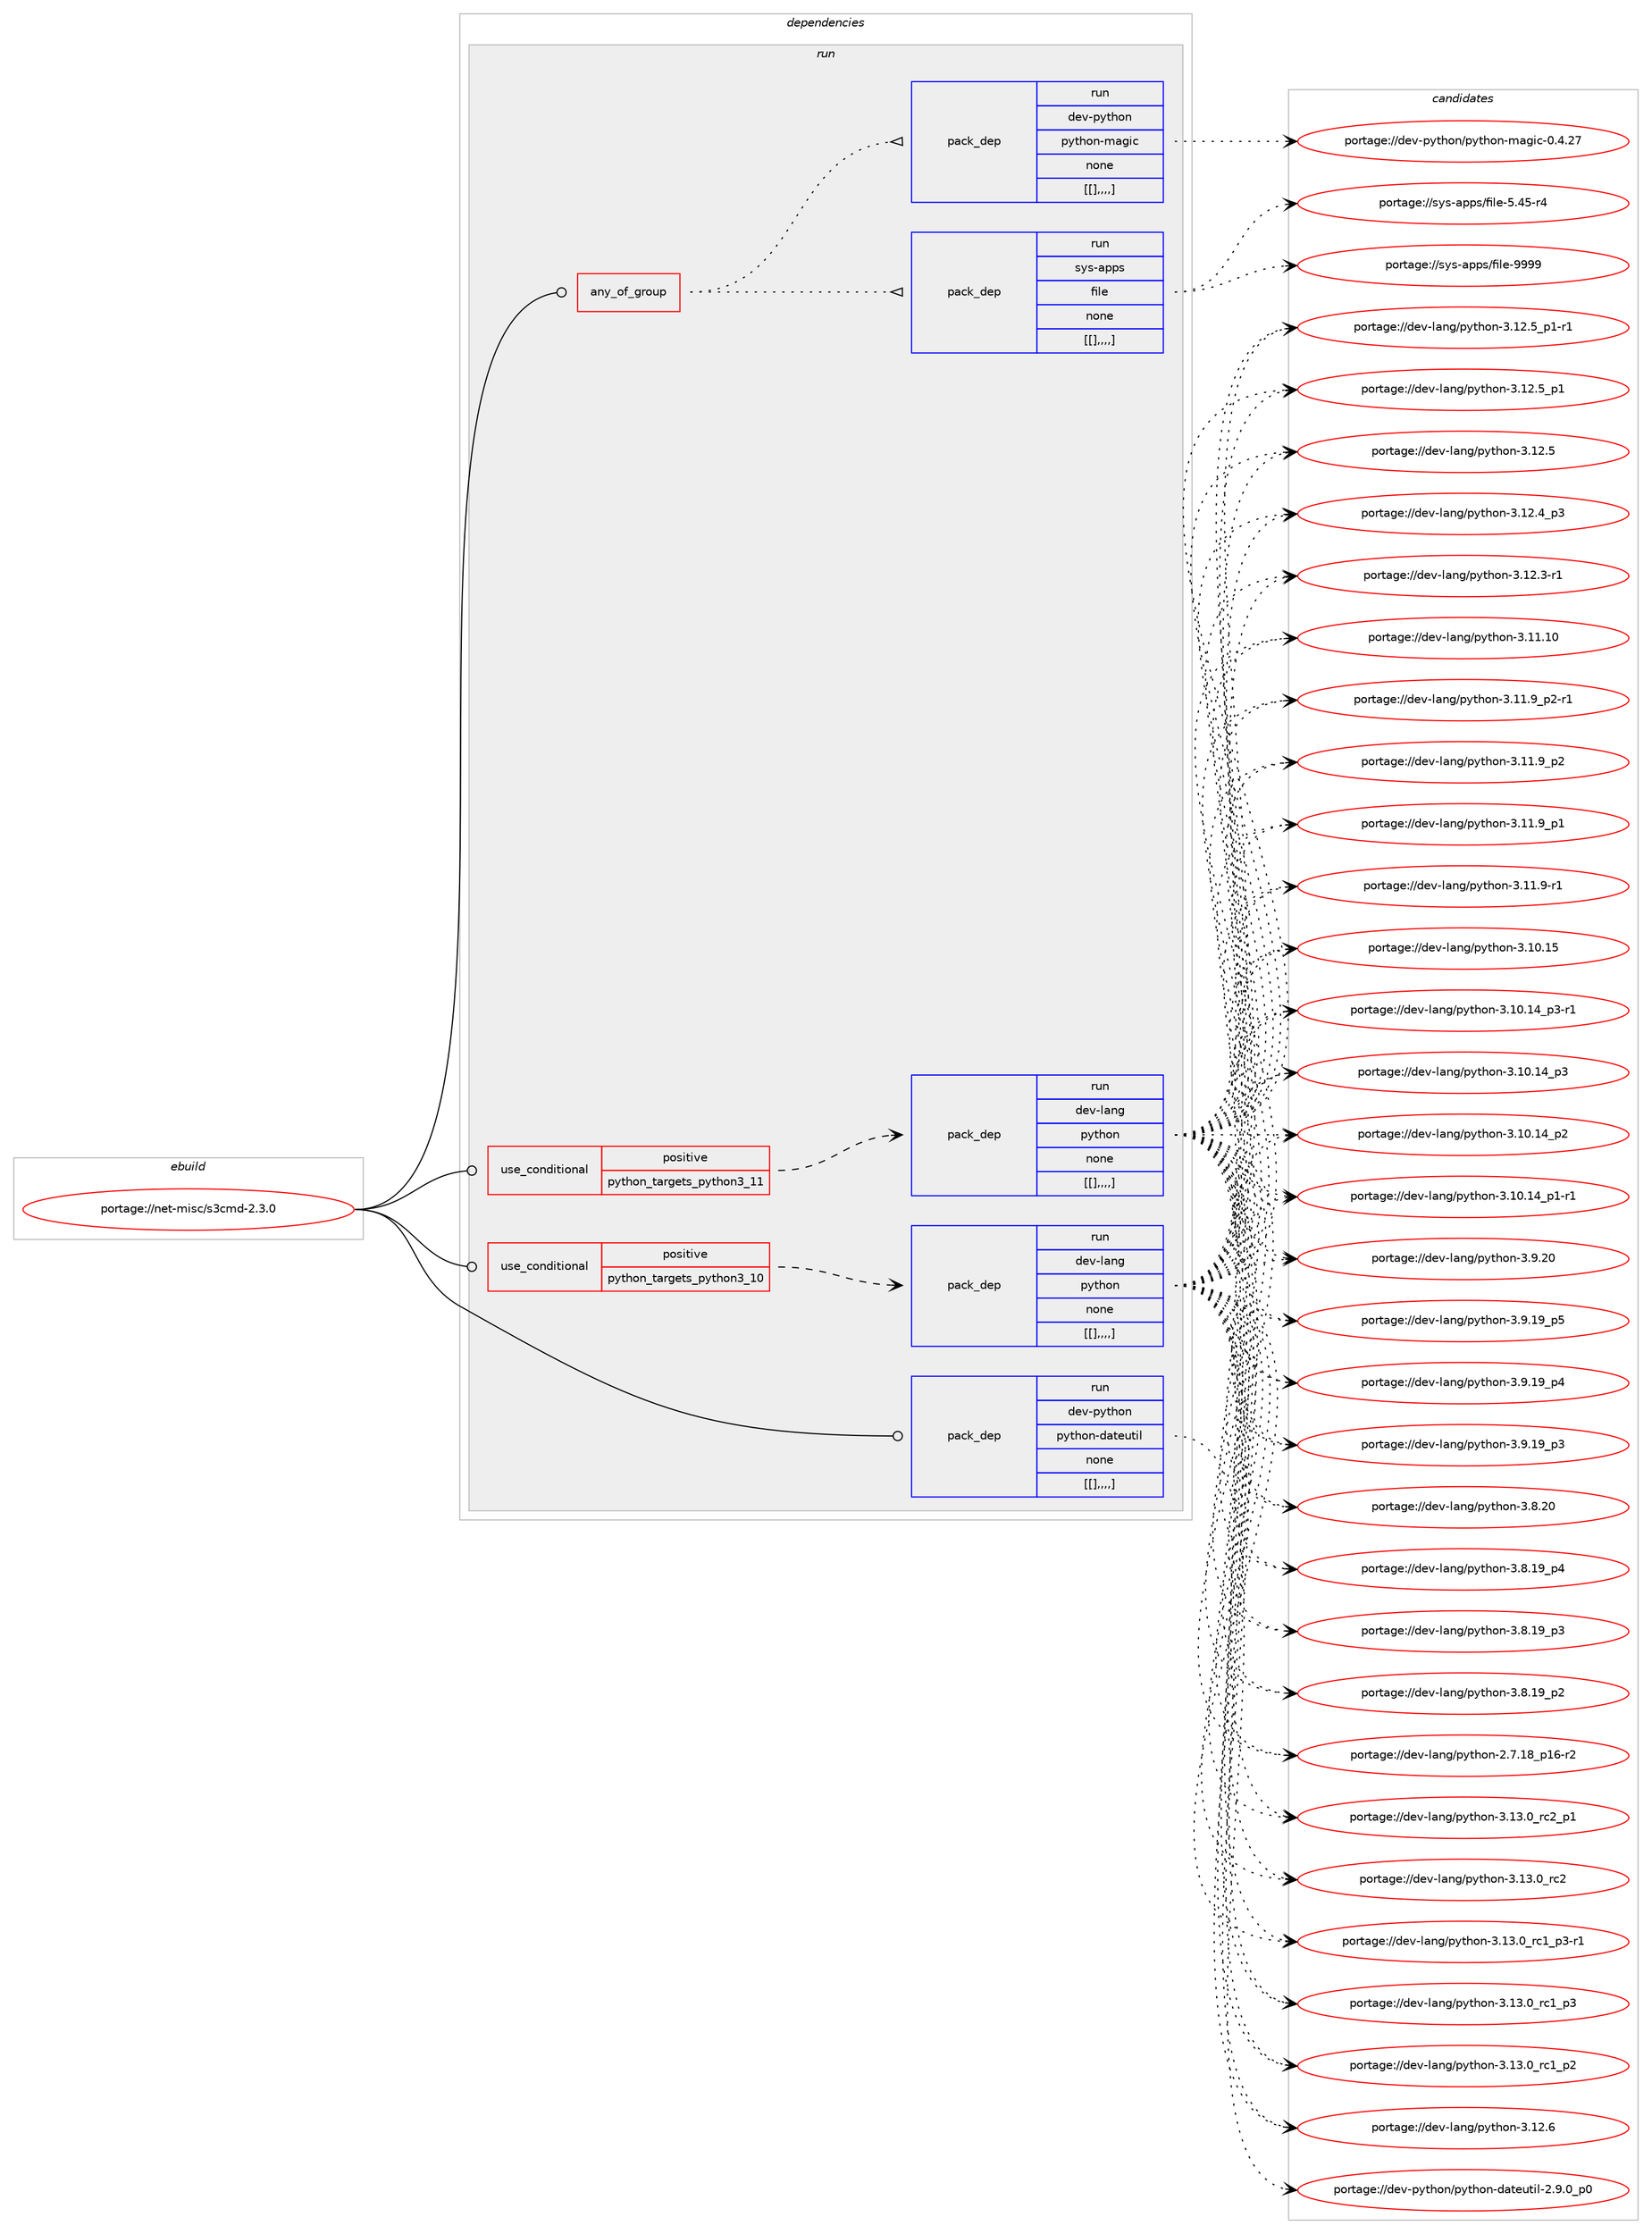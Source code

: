 digraph prolog {

# *************
# Graph options
# *************

newrank=true;
concentrate=true;
compound=true;
graph [rankdir=LR,fontname=Helvetica,fontsize=10,ranksep=1.5];#, ranksep=2.5, nodesep=0.2];
edge  [arrowhead=vee];
node  [fontname=Helvetica,fontsize=10];

# **********
# The ebuild
# **********

subgraph cluster_leftcol {
color=gray;
label=<<i>ebuild</i>>;
id [label="portage://net-misc/s3cmd-2.3.0", color=red, width=4, href="../net-misc/s3cmd-2.3.0.svg"];
}

# ****************
# The dependencies
# ****************

subgraph cluster_midcol {
color=gray;
label=<<i>dependencies</i>>;
subgraph cluster_compile {
fillcolor="#eeeeee";
style=filled;
label=<<i>compile</i>>;
}
subgraph cluster_compileandrun {
fillcolor="#eeeeee";
style=filled;
label=<<i>compile and run</i>>;
}
subgraph cluster_run {
fillcolor="#eeeeee";
style=filled;
label=<<i>run</i>>;
subgraph any22 {
dependency11296 [label=<<TABLE BORDER="0" CELLBORDER="1" CELLSPACING="0" CELLPADDING="4"><TR><TD CELLPADDING="10">any_of_group</TD></TR></TABLE>>, shape=none, color=red];subgraph pack6905 {
dependency11297 [label=<<TABLE BORDER="0" CELLBORDER="1" CELLSPACING="0" CELLPADDING="4" WIDTH="220"><TR><TD ROWSPAN="6" CELLPADDING="30">pack_dep</TD></TR><TR><TD WIDTH="110">run</TD></TR><TR><TD>dev-python</TD></TR><TR><TD>python-magic</TD></TR><TR><TD>none</TD></TR><TR><TD>[[],,,,]</TD></TR></TABLE>>, shape=none, color=blue];
}
dependency11296:e -> dependency11297:w [weight=20,style="dotted",arrowhead="oinv"];
subgraph pack6906 {
dependency11298 [label=<<TABLE BORDER="0" CELLBORDER="1" CELLSPACING="0" CELLPADDING="4" WIDTH="220"><TR><TD ROWSPAN="6" CELLPADDING="30">pack_dep</TD></TR><TR><TD WIDTH="110">run</TD></TR><TR><TD>sys-apps</TD></TR><TR><TD>file</TD></TR><TR><TD>none</TD></TR><TR><TD>[[],,,,]</TD></TR></TABLE>>, shape=none, color=blue];
}
dependency11296:e -> dependency11298:w [weight=20,style="dotted",arrowhead="oinv"];
}
id:e -> dependency11296:w [weight=20,style="solid",arrowhead="odot"];
subgraph cond4365 {
dependency11299 [label=<<TABLE BORDER="0" CELLBORDER="1" CELLSPACING="0" CELLPADDING="4"><TR><TD ROWSPAN="3" CELLPADDING="10">use_conditional</TD></TR><TR><TD>positive</TD></TR><TR><TD>python_targets_python3_10</TD></TR></TABLE>>, shape=none, color=red];
subgraph pack6907 {
dependency11300 [label=<<TABLE BORDER="0" CELLBORDER="1" CELLSPACING="0" CELLPADDING="4" WIDTH="220"><TR><TD ROWSPAN="6" CELLPADDING="30">pack_dep</TD></TR><TR><TD WIDTH="110">run</TD></TR><TR><TD>dev-lang</TD></TR><TR><TD>python</TD></TR><TR><TD>none</TD></TR><TR><TD>[[],,,,]</TD></TR></TABLE>>, shape=none, color=blue];
}
dependency11299:e -> dependency11300:w [weight=20,style="dashed",arrowhead="vee"];
}
id:e -> dependency11299:w [weight=20,style="solid",arrowhead="odot"];
subgraph cond4366 {
dependency11301 [label=<<TABLE BORDER="0" CELLBORDER="1" CELLSPACING="0" CELLPADDING="4"><TR><TD ROWSPAN="3" CELLPADDING="10">use_conditional</TD></TR><TR><TD>positive</TD></TR><TR><TD>python_targets_python3_11</TD></TR></TABLE>>, shape=none, color=red];
subgraph pack6908 {
dependency11302 [label=<<TABLE BORDER="0" CELLBORDER="1" CELLSPACING="0" CELLPADDING="4" WIDTH="220"><TR><TD ROWSPAN="6" CELLPADDING="30">pack_dep</TD></TR><TR><TD WIDTH="110">run</TD></TR><TR><TD>dev-lang</TD></TR><TR><TD>python</TD></TR><TR><TD>none</TD></TR><TR><TD>[[],,,,]</TD></TR></TABLE>>, shape=none, color=blue];
}
dependency11301:e -> dependency11302:w [weight=20,style="dashed",arrowhead="vee"];
}
id:e -> dependency11301:w [weight=20,style="solid",arrowhead="odot"];
subgraph pack6909 {
dependency11303 [label=<<TABLE BORDER="0" CELLBORDER="1" CELLSPACING="0" CELLPADDING="4" WIDTH="220"><TR><TD ROWSPAN="6" CELLPADDING="30">pack_dep</TD></TR><TR><TD WIDTH="110">run</TD></TR><TR><TD>dev-python</TD></TR><TR><TD>python-dateutil</TD></TR><TR><TD>none</TD></TR><TR><TD>[[],,,,]</TD></TR></TABLE>>, shape=none, color=blue];
}
id:e -> dependency11303:w [weight=20,style="solid",arrowhead="odot"];
}
}

# **************
# The candidates
# **************

subgraph cluster_choices {
rank=same;
color=gray;
label=<<i>candidates</i>>;

subgraph choice6905 {
color=black;
nodesep=1;
choice100101118451121211161041111104711212111610411111045109971031059945484652465055 [label="portage://dev-python/python-magic-0.4.27", color=red, width=4,href="../dev-python/python-magic-0.4.27.svg"];
dependency11297:e -> choice100101118451121211161041111104711212111610411111045109971031059945484652465055:w [style=dotted,weight="100"];
}
subgraph choice6906 {
color=black;
nodesep=1;
choice1151211154597112112115471021051081014557575757 [label="portage://sys-apps/file-9999", color=red, width=4,href="../sys-apps/file-9999.svg"];
choice11512111545971121121154710210510810145534652534511452 [label="portage://sys-apps/file-5.45-r4", color=red, width=4,href="../sys-apps/file-5.45-r4.svg"];
dependency11298:e -> choice1151211154597112112115471021051081014557575757:w [style=dotted,weight="100"];
dependency11298:e -> choice11512111545971121121154710210510810145534652534511452:w [style=dotted,weight="100"];
}
subgraph choice6907 {
color=black;
nodesep=1;
choice100101118451089711010347112121116104111110455146495146489511499509511249 [label="portage://dev-lang/python-3.13.0_rc2_p1", color=red, width=4,href="../dev-lang/python-3.13.0_rc2_p1.svg"];
choice10010111845108971101034711212111610411111045514649514648951149950 [label="portage://dev-lang/python-3.13.0_rc2", color=red, width=4,href="../dev-lang/python-3.13.0_rc2.svg"];
choice1001011184510897110103471121211161041111104551464951464895114994995112514511449 [label="portage://dev-lang/python-3.13.0_rc1_p3-r1", color=red, width=4,href="../dev-lang/python-3.13.0_rc1_p3-r1.svg"];
choice100101118451089711010347112121116104111110455146495146489511499499511251 [label="portage://dev-lang/python-3.13.0_rc1_p3", color=red, width=4,href="../dev-lang/python-3.13.0_rc1_p3.svg"];
choice100101118451089711010347112121116104111110455146495146489511499499511250 [label="portage://dev-lang/python-3.13.0_rc1_p2", color=red, width=4,href="../dev-lang/python-3.13.0_rc1_p2.svg"];
choice10010111845108971101034711212111610411111045514649504654 [label="portage://dev-lang/python-3.12.6", color=red, width=4,href="../dev-lang/python-3.12.6.svg"];
choice1001011184510897110103471121211161041111104551464950465395112494511449 [label="portage://dev-lang/python-3.12.5_p1-r1", color=red, width=4,href="../dev-lang/python-3.12.5_p1-r1.svg"];
choice100101118451089711010347112121116104111110455146495046539511249 [label="portage://dev-lang/python-3.12.5_p1", color=red, width=4,href="../dev-lang/python-3.12.5_p1.svg"];
choice10010111845108971101034711212111610411111045514649504653 [label="portage://dev-lang/python-3.12.5", color=red, width=4,href="../dev-lang/python-3.12.5.svg"];
choice100101118451089711010347112121116104111110455146495046529511251 [label="portage://dev-lang/python-3.12.4_p3", color=red, width=4,href="../dev-lang/python-3.12.4_p3.svg"];
choice100101118451089711010347112121116104111110455146495046514511449 [label="portage://dev-lang/python-3.12.3-r1", color=red, width=4,href="../dev-lang/python-3.12.3-r1.svg"];
choice1001011184510897110103471121211161041111104551464949464948 [label="portage://dev-lang/python-3.11.10", color=red, width=4,href="../dev-lang/python-3.11.10.svg"];
choice1001011184510897110103471121211161041111104551464949465795112504511449 [label="portage://dev-lang/python-3.11.9_p2-r1", color=red, width=4,href="../dev-lang/python-3.11.9_p2-r1.svg"];
choice100101118451089711010347112121116104111110455146494946579511250 [label="portage://dev-lang/python-3.11.9_p2", color=red, width=4,href="../dev-lang/python-3.11.9_p2.svg"];
choice100101118451089711010347112121116104111110455146494946579511249 [label="portage://dev-lang/python-3.11.9_p1", color=red, width=4,href="../dev-lang/python-3.11.9_p1.svg"];
choice100101118451089711010347112121116104111110455146494946574511449 [label="portage://dev-lang/python-3.11.9-r1", color=red, width=4,href="../dev-lang/python-3.11.9-r1.svg"];
choice1001011184510897110103471121211161041111104551464948464953 [label="portage://dev-lang/python-3.10.15", color=red, width=4,href="../dev-lang/python-3.10.15.svg"];
choice100101118451089711010347112121116104111110455146494846495295112514511449 [label="portage://dev-lang/python-3.10.14_p3-r1", color=red, width=4,href="../dev-lang/python-3.10.14_p3-r1.svg"];
choice10010111845108971101034711212111610411111045514649484649529511251 [label="portage://dev-lang/python-3.10.14_p3", color=red, width=4,href="../dev-lang/python-3.10.14_p3.svg"];
choice10010111845108971101034711212111610411111045514649484649529511250 [label="portage://dev-lang/python-3.10.14_p2", color=red, width=4,href="../dev-lang/python-3.10.14_p2.svg"];
choice100101118451089711010347112121116104111110455146494846495295112494511449 [label="portage://dev-lang/python-3.10.14_p1-r1", color=red, width=4,href="../dev-lang/python-3.10.14_p1-r1.svg"];
choice10010111845108971101034711212111610411111045514657465048 [label="portage://dev-lang/python-3.9.20", color=red, width=4,href="../dev-lang/python-3.9.20.svg"];
choice100101118451089711010347112121116104111110455146574649579511253 [label="portage://dev-lang/python-3.9.19_p5", color=red, width=4,href="../dev-lang/python-3.9.19_p5.svg"];
choice100101118451089711010347112121116104111110455146574649579511252 [label="portage://dev-lang/python-3.9.19_p4", color=red, width=4,href="../dev-lang/python-3.9.19_p4.svg"];
choice100101118451089711010347112121116104111110455146574649579511251 [label="portage://dev-lang/python-3.9.19_p3", color=red, width=4,href="../dev-lang/python-3.9.19_p3.svg"];
choice10010111845108971101034711212111610411111045514656465048 [label="portage://dev-lang/python-3.8.20", color=red, width=4,href="../dev-lang/python-3.8.20.svg"];
choice100101118451089711010347112121116104111110455146564649579511252 [label="portage://dev-lang/python-3.8.19_p4", color=red, width=4,href="../dev-lang/python-3.8.19_p4.svg"];
choice100101118451089711010347112121116104111110455146564649579511251 [label="portage://dev-lang/python-3.8.19_p3", color=red, width=4,href="../dev-lang/python-3.8.19_p3.svg"];
choice100101118451089711010347112121116104111110455146564649579511250 [label="portage://dev-lang/python-3.8.19_p2", color=red, width=4,href="../dev-lang/python-3.8.19_p2.svg"];
choice100101118451089711010347112121116104111110455046554649569511249544511450 [label="portage://dev-lang/python-2.7.18_p16-r2", color=red, width=4,href="../dev-lang/python-2.7.18_p16-r2.svg"];
dependency11300:e -> choice100101118451089711010347112121116104111110455146495146489511499509511249:w [style=dotted,weight="100"];
dependency11300:e -> choice10010111845108971101034711212111610411111045514649514648951149950:w [style=dotted,weight="100"];
dependency11300:e -> choice1001011184510897110103471121211161041111104551464951464895114994995112514511449:w [style=dotted,weight="100"];
dependency11300:e -> choice100101118451089711010347112121116104111110455146495146489511499499511251:w [style=dotted,weight="100"];
dependency11300:e -> choice100101118451089711010347112121116104111110455146495146489511499499511250:w [style=dotted,weight="100"];
dependency11300:e -> choice10010111845108971101034711212111610411111045514649504654:w [style=dotted,weight="100"];
dependency11300:e -> choice1001011184510897110103471121211161041111104551464950465395112494511449:w [style=dotted,weight="100"];
dependency11300:e -> choice100101118451089711010347112121116104111110455146495046539511249:w [style=dotted,weight="100"];
dependency11300:e -> choice10010111845108971101034711212111610411111045514649504653:w [style=dotted,weight="100"];
dependency11300:e -> choice100101118451089711010347112121116104111110455146495046529511251:w [style=dotted,weight="100"];
dependency11300:e -> choice100101118451089711010347112121116104111110455146495046514511449:w [style=dotted,weight="100"];
dependency11300:e -> choice1001011184510897110103471121211161041111104551464949464948:w [style=dotted,weight="100"];
dependency11300:e -> choice1001011184510897110103471121211161041111104551464949465795112504511449:w [style=dotted,weight="100"];
dependency11300:e -> choice100101118451089711010347112121116104111110455146494946579511250:w [style=dotted,weight="100"];
dependency11300:e -> choice100101118451089711010347112121116104111110455146494946579511249:w [style=dotted,weight="100"];
dependency11300:e -> choice100101118451089711010347112121116104111110455146494946574511449:w [style=dotted,weight="100"];
dependency11300:e -> choice1001011184510897110103471121211161041111104551464948464953:w [style=dotted,weight="100"];
dependency11300:e -> choice100101118451089711010347112121116104111110455146494846495295112514511449:w [style=dotted,weight="100"];
dependency11300:e -> choice10010111845108971101034711212111610411111045514649484649529511251:w [style=dotted,weight="100"];
dependency11300:e -> choice10010111845108971101034711212111610411111045514649484649529511250:w [style=dotted,weight="100"];
dependency11300:e -> choice100101118451089711010347112121116104111110455146494846495295112494511449:w [style=dotted,weight="100"];
dependency11300:e -> choice10010111845108971101034711212111610411111045514657465048:w [style=dotted,weight="100"];
dependency11300:e -> choice100101118451089711010347112121116104111110455146574649579511253:w [style=dotted,weight="100"];
dependency11300:e -> choice100101118451089711010347112121116104111110455146574649579511252:w [style=dotted,weight="100"];
dependency11300:e -> choice100101118451089711010347112121116104111110455146574649579511251:w [style=dotted,weight="100"];
dependency11300:e -> choice10010111845108971101034711212111610411111045514656465048:w [style=dotted,weight="100"];
dependency11300:e -> choice100101118451089711010347112121116104111110455146564649579511252:w [style=dotted,weight="100"];
dependency11300:e -> choice100101118451089711010347112121116104111110455146564649579511251:w [style=dotted,weight="100"];
dependency11300:e -> choice100101118451089711010347112121116104111110455146564649579511250:w [style=dotted,weight="100"];
dependency11300:e -> choice100101118451089711010347112121116104111110455046554649569511249544511450:w [style=dotted,weight="100"];
}
subgraph choice6908 {
color=black;
nodesep=1;
choice100101118451089711010347112121116104111110455146495146489511499509511249 [label="portage://dev-lang/python-3.13.0_rc2_p1", color=red, width=4,href="../dev-lang/python-3.13.0_rc2_p1.svg"];
choice10010111845108971101034711212111610411111045514649514648951149950 [label="portage://dev-lang/python-3.13.0_rc2", color=red, width=4,href="../dev-lang/python-3.13.0_rc2.svg"];
choice1001011184510897110103471121211161041111104551464951464895114994995112514511449 [label="portage://dev-lang/python-3.13.0_rc1_p3-r1", color=red, width=4,href="../dev-lang/python-3.13.0_rc1_p3-r1.svg"];
choice100101118451089711010347112121116104111110455146495146489511499499511251 [label="portage://dev-lang/python-3.13.0_rc1_p3", color=red, width=4,href="../dev-lang/python-3.13.0_rc1_p3.svg"];
choice100101118451089711010347112121116104111110455146495146489511499499511250 [label="portage://dev-lang/python-3.13.0_rc1_p2", color=red, width=4,href="../dev-lang/python-3.13.0_rc1_p2.svg"];
choice10010111845108971101034711212111610411111045514649504654 [label="portage://dev-lang/python-3.12.6", color=red, width=4,href="../dev-lang/python-3.12.6.svg"];
choice1001011184510897110103471121211161041111104551464950465395112494511449 [label="portage://dev-lang/python-3.12.5_p1-r1", color=red, width=4,href="../dev-lang/python-3.12.5_p1-r1.svg"];
choice100101118451089711010347112121116104111110455146495046539511249 [label="portage://dev-lang/python-3.12.5_p1", color=red, width=4,href="../dev-lang/python-3.12.5_p1.svg"];
choice10010111845108971101034711212111610411111045514649504653 [label="portage://dev-lang/python-3.12.5", color=red, width=4,href="../dev-lang/python-3.12.5.svg"];
choice100101118451089711010347112121116104111110455146495046529511251 [label="portage://dev-lang/python-3.12.4_p3", color=red, width=4,href="../dev-lang/python-3.12.4_p3.svg"];
choice100101118451089711010347112121116104111110455146495046514511449 [label="portage://dev-lang/python-3.12.3-r1", color=red, width=4,href="../dev-lang/python-3.12.3-r1.svg"];
choice1001011184510897110103471121211161041111104551464949464948 [label="portage://dev-lang/python-3.11.10", color=red, width=4,href="../dev-lang/python-3.11.10.svg"];
choice1001011184510897110103471121211161041111104551464949465795112504511449 [label="portage://dev-lang/python-3.11.9_p2-r1", color=red, width=4,href="../dev-lang/python-3.11.9_p2-r1.svg"];
choice100101118451089711010347112121116104111110455146494946579511250 [label="portage://dev-lang/python-3.11.9_p2", color=red, width=4,href="../dev-lang/python-3.11.9_p2.svg"];
choice100101118451089711010347112121116104111110455146494946579511249 [label="portage://dev-lang/python-3.11.9_p1", color=red, width=4,href="../dev-lang/python-3.11.9_p1.svg"];
choice100101118451089711010347112121116104111110455146494946574511449 [label="portage://dev-lang/python-3.11.9-r1", color=red, width=4,href="../dev-lang/python-3.11.9-r1.svg"];
choice1001011184510897110103471121211161041111104551464948464953 [label="portage://dev-lang/python-3.10.15", color=red, width=4,href="../dev-lang/python-3.10.15.svg"];
choice100101118451089711010347112121116104111110455146494846495295112514511449 [label="portage://dev-lang/python-3.10.14_p3-r1", color=red, width=4,href="../dev-lang/python-3.10.14_p3-r1.svg"];
choice10010111845108971101034711212111610411111045514649484649529511251 [label="portage://dev-lang/python-3.10.14_p3", color=red, width=4,href="../dev-lang/python-3.10.14_p3.svg"];
choice10010111845108971101034711212111610411111045514649484649529511250 [label="portage://dev-lang/python-3.10.14_p2", color=red, width=4,href="../dev-lang/python-3.10.14_p2.svg"];
choice100101118451089711010347112121116104111110455146494846495295112494511449 [label="portage://dev-lang/python-3.10.14_p1-r1", color=red, width=4,href="../dev-lang/python-3.10.14_p1-r1.svg"];
choice10010111845108971101034711212111610411111045514657465048 [label="portage://dev-lang/python-3.9.20", color=red, width=4,href="../dev-lang/python-3.9.20.svg"];
choice100101118451089711010347112121116104111110455146574649579511253 [label="portage://dev-lang/python-3.9.19_p5", color=red, width=4,href="../dev-lang/python-3.9.19_p5.svg"];
choice100101118451089711010347112121116104111110455146574649579511252 [label="portage://dev-lang/python-3.9.19_p4", color=red, width=4,href="../dev-lang/python-3.9.19_p4.svg"];
choice100101118451089711010347112121116104111110455146574649579511251 [label="portage://dev-lang/python-3.9.19_p3", color=red, width=4,href="../dev-lang/python-3.9.19_p3.svg"];
choice10010111845108971101034711212111610411111045514656465048 [label="portage://dev-lang/python-3.8.20", color=red, width=4,href="../dev-lang/python-3.8.20.svg"];
choice100101118451089711010347112121116104111110455146564649579511252 [label="portage://dev-lang/python-3.8.19_p4", color=red, width=4,href="../dev-lang/python-3.8.19_p4.svg"];
choice100101118451089711010347112121116104111110455146564649579511251 [label="portage://dev-lang/python-3.8.19_p3", color=red, width=4,href="../dev-lang/python-3.8.19_p3.svg"];
choice100101118451089711010347112121116104111110455146564649579511250 [label="portage://dev-lang/python-3.8.19_p2", color=red, width=4,href="../dev-lang/python-3.8.19_p2.svg"];
choice100101118451089711010347112121116104111110455046554649569511249544511450 [label="portage://dev-lang/python-2.7.18_p16-r2", color=red, width=4,href="../dev-lang/python-2.7.18_p16-r2.svg"];
dependency11302:e -> choice100101118451089711010347112121116104111110455146495146489511499509511249:w [style=dotted,weight="100"];
dependency11302:e -> choice10010111845108971101034711212111610411111045514649514648951149950:w [style=dotted,weight="100"];
dependency11302:e -> choice1001011184510897110103471121211161041111104551464951464895114994995112514511449:w [style=dotted,weight="100"];
dependency11302:e -> choice100101118451089711010347112121116104111110455146495146489511499499511251:w [style=dotted,weight="100"];
dependency11302:e -> choice100101118451089711010347112121116104111110455146495146489511499499511250:w [style=dotted,weight="100"];
dependency11302:e -> choice10010111845108971101034711212111610411111045514649504654:w [style=dotted,weight="100"];
dependency11302:e -> choice1001011184510897110103471121211161041111104551464950465395112494511449:w [style=dotted,weight="100"];
dependency11302:e -> choice100101118451089711010347112121116104111110455146495046539511249:w [style=dotted,weight="100"];
dependency11302:e -> choice10010111845108971101034711212111610411111045514649504653:w [style=dotted,weight="100"];
dependency11302:e -> choice100101118451089711010347112121116104111110455146495046529511251:w [style=dotted,weight="100"];
dependency11302:e -> choice100101118451089711010347112121116104111110455146495046514511449:w [style=dotted,weight="100"];
dependency11302:e -> choice1001011184510897110103471121211161041111104551464949464948:w [style=dotted,weight="100"];
dependency11302:e -> choice1001011184510897110103471121211161041111104551464949465795112504511449:w [style=dotted,weight="100"];
dependency11302:e -> choice100101118451089711010347112121116104111110455146494946579511250:w [style=dotted,weight="100"];
dependency11302:e -> choice100101118451089711010347112121116104111110455146494946579511249:w [style=dotted,weight="100"];
dependency11302:e -> choice100101118451089711010347112121116104111110455146494946574511449:w [style=dotted,weight="100"];
dependency11302:e -> choice1001011184510897110103471121211161041111104551464948464953:w [style=dotted,weight="100"];
dependency11302:e -> choice100101118451089711010347112121116104111110455146494846495295112514511449:w [style=dotted,weight="100"];
dependency11302:e -> choice10010111845108971101034711212111610411111045514649484649529511251:w [style=dotted,weight="100"];
dependency11302:e -> choice10010111845108971101034711212111610411111045514649484649529511250:w [style=dotted,weight="100"];
dependency11302:e -> choice100101118451089711010347112121116104111110455146494846495295112494511449:w [style=dotted,weight="100"];
dependency11302:e -> choice10010111845108971101034711212111610411111045514657465048:w [style=dotted,weight="100"];
dependency11302:e -> choice100101118451089711010347112121116104111110455146574649579511253:w [style=dotted,weight="100"];
dependency11302:e -> choice100101118451089711010347112121116104111110455146574649579511252:w [style=dotted,weight="100"];
dependency11302:e -> choice100101118451089711010347112121116104111110455146574649579511251:w [style=dotted,weight="100"];
dependency11302:e -> choice10010111845108971101034711212111610411111045514656465048:w [style=dotted,weight="100"];
dependency11302:e -> choice100101118451089711010347112121116104111110455146564649579511252:w [style=dotted,weight="100"];
dependency11302:e -> choice100101118451089711010347112121116104111110455146564649579511251:w [style=dotted,weight="100"];
dependency11302:e -> choice100101118451089711010347112121116104111110455146564649579511250:w [style=dotted,weight="100"];
dependency11302:e -> choice100101118451089711010347112121116104111110455046554649569511249544511450:w [style=dotted,weight="100"];
}
subgraph choice6909 {
color=black;
nodesep=1;
choice100101118451121211161041111104711212111610411111045100971161011171161051084550465746489511248 [label="portage://dev-python/python-dateutil-2.9.0_p0", color=red, width=4,href="../dev-python/python-dateutil-2.9.0_p0.svg"];
dependency11303:e -> choice100101118451121211161041111104711212111610411111045100971161011171161051084550465746489511248:w [style=dotted,weight="100"];
}
}

}
